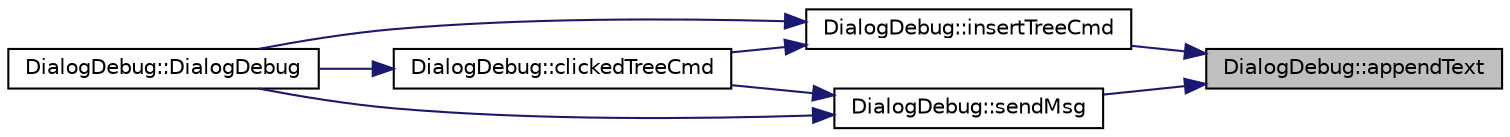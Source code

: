 digraph "DialogDebug::appendText"
{
 // LATEX_PDF_SIZE
  edge [fontname="Helvetica",fontsize="10",labelfontname="Helvetica",labelfontsize="10"];
  node [fontname="Helvetica",fontsize="10",shape=record];
  rankdir="RL";
  Node1 [label="DialogDebug::appendText",height=0.2,width=0.4,color="black", fillcolor="grey75", style="filled", fontcolor="black",tooltip="Append text into the logWindow with a predefined color."];
  Node1 -> Node2 [dir="back",color="midnightblue",fontsize="10",style="solid",fontname="Helvetica"];
  Node2 [label="DialogDebug::insertTreeCmd",height=0.2,width=0.4,color="black", fillcolor="white", style="filled",URL="$class_dialog_debug.html#a500e48ba27077941b1f3d479790947de",tooltip="Insert the current selected item from treeCmd into inputPayload."];
  Node2 -> Node3 [dir="back",color="midnightblue",fontsize="10",style="solid",fontname="Helvetica"];
  Node3 [label="DialogDebug::clickedTreeCmd",height=0.2,width=0.4,color="black", fillcolor="white", style="filled",URL="$class_dialog_debug.html#aadec9f268b3fa279ea58855176ed104c",tooltip="Insert the double clicked item from treeCmd into inputPayload."];
  Node3 -> Node4 [dir="back",color="midnightblue",fontsize="10",style="solid",fontname="Helvetica"];
  Node4 [label="DialogDebug::DialogDebug",height=0.2,width=0.4,color="black", fillcolor="white", style="filled",URL="$class_dialog_debug.html#a9525c71924319348ccb3b70da4028fef",tooltip=" "];
  Node2 -> Node4 [dir="back",color="midnightblue",fontsize="10",style="solid",fontname="Helvetica"];
  Node1 -> Node5 [dir="back",color="midnightblue",fontsize="10",style="solid",fontname="Helvetica"];
  Node5 [label="DialogDebug::sendMsg",height=0.2,width=0.4,color="black", fillcolor="white", style="filled",URL="$class_dialog_debug.html#aaf8cb281c2472853996a680b59bb42f2",tooltip="Send msg to connected device."];
  Node5 -> Node3 [dir="back",color="midnightblue",fontsize="10",style="solid",fontname="Helvetica"];
  Node5 -> Node4 [dir="back",color="midnightblue",fontsize="10",style="solid",fontname="Helvetica"];
}
